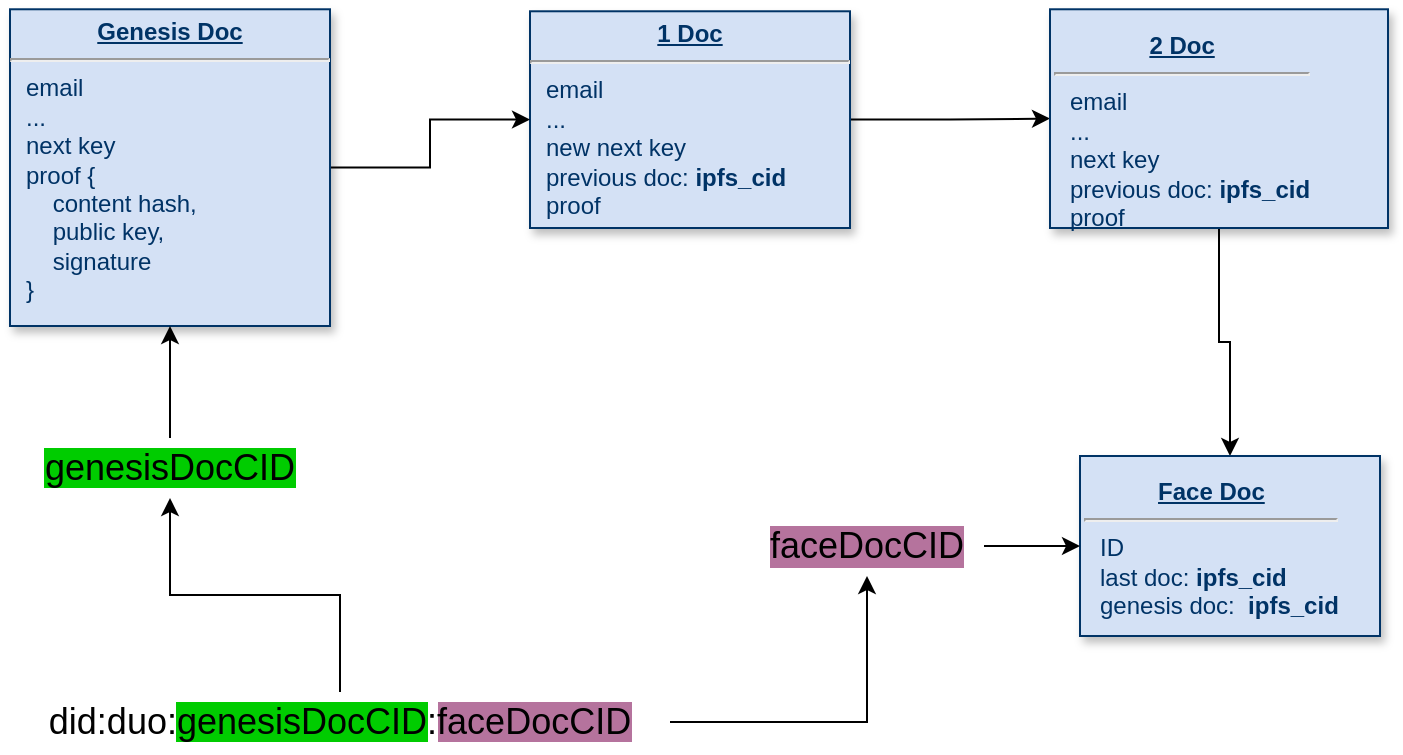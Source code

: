 <mxfile version="23.1.2" type="github">
  <diagram name="Page-1" id="efa7a0a1-bf9b-a30e-e6df-94a7791c09e9">
    <mxGraphModel dx="891" dy="502" grid="0" gridSize="10" guides="1" tooltips="1" connect="1" arrows="1" fold="1" page="1" pageScale="1" pageWidth="826" pageHeight="1169" background="none" math="0" shadow="0">
      <root>
        <mxCell id="0" />
        <mxCell id="1" parent="0" />
        <mxCell id="hZL0gsx_3VJ-x4WJlqoH-118" value="" style="edgeStyle=orthogonalEdgeStyle;rounded=0;orthogonalLoop=1;jettySize=auto;html=1;" edge="1" parent="1" source="19" target="hZL0gsx_3VJ-x4WJlqoH-117">
          <mxGeometry relative="1" as="geometry" />
        </mxCell>
        <mxCell id="19" value="&lt;p style=&quot;margin: 0px; margin-top: 4px; text-align: center; text-decoration: underline;&quot;&gt;&lt;strong&gt;1 Doc&lt;br&gt;&lt;/strong&gt;&lt;/p&gt;&lt;hr&gt;&lt;p style=&quot;margin: 0px; margin-left: 8px;&quot;&gt;email&lt;/p&gt;&lt;p style=&quot;margin: 0px; margin-left: 8px;&quot;&gt;...&lt;br&gt;&lt;/p&gt;&lt;p style=&quot;margin: 0px; margin-left: 8px;&quot;&gt;new next key&lt;/p&gt;&lt;p style=&quot;margin: 0px; margin-left: 8px;&quot;&gt;previous doc: &lt;b&gt;ipfs_cid&lt;/b&gt;&lt;br&gt;&lt;/p&gt;&lt;p style=&quot;margin: 0px; margin-left: 8px;&quot;&gt;proof&lt;br&gt;&lt;/p&gt;" style="verticalAlign=top;align=left;overflow=fill;fontSize=12;fontFamily=Helvetica;html=1;strokeColor=#003366;shadow=1;fillColor=#D4E1F5;fontColor=#003366" parent="1" vertex="1">
          <mxGeometry x="300" y="27.64" width="160" height="108.36" as="geometry" />
        </mxCell>
        <mxCell id="hZL0gsx_3VJ-x4WJlqoH-114" value="" style="edgeStyle=orthogonalEdgeStyle;rounded=0;orthogonalLoop=1;jettySize=auto;html=1;" edge="1" parent="1" source="25" target="19">
          <mxGeometry relative="1" as="geometry" />
        </mxCell>
        <mxCell id="25" value="&lt;p style=&quot;margin: 0px; margin-top: 4px; text-align: center; text-decoration: underline;&quot;&gt;&lt;strong&gt;Genesis Doc&lt;br&gt;&lt;/strong&gt;&lt;/p&gt;&lt;hr&gt;&lt;p style=&quot;margin: 0px; margin-left: 8px;&quot;&gt;email&lt;/p&gt;&lt;p style=&quot;margin: 0px; margin-left: 8px;&quot;&gt;...&lt;br&gt;&lt;/p&gt;&lt;p style=&quot;margin: 0px; margin-left: 8px;&quot;&gt;next key&lt;/p&gt;&lt;p style=&quot;margin: 0px; margin-left: 8px;&quot;&gt;proof {&lt;/p&gt;&lt;p style=&quot;margin: 0px; margin-left: 8px;&quot;&gt;&amp;nbsp;&amp;nbsp;&amp;nbsp; content hash,&lt;/p&gt;&lt;p style=&quot;margin: 0px; margin-left: 8px;&quot;&gt;&amp;nbsp;&amp;nbsp;&amp;nbsp; public key,&lt;/p&gt;&lt;p style=&quot;margin: 0px; margin-left: 8px;&quot;&gt;&amp;nbsp;&amp;nbsp;&amp;nbsp; signature&lt;br&gt;&lt;/p&gt;&lt;p style=&quot;margin: 0px; margin-left: 8px;&quot;&gt;}&lt;br&gt;&lt;/p&gt;" style="verticalAlign=top;align=left;overflow=fill;fontSize=12;fontFamily=Helvetica;html=1;strokeColor=#003366;shadow=1;fillColor=#D4E1F5;fontColor=#003366" parent="1" vertex="1">
          <mxGeometry x="40" y="26.64" width="160" height="158.36" as="geometry" />
        </mxCell>
        <mxCell id="hZL0gsx_3VJ-x4WJlqoH-120" value="" style="edgeStyle=orthogonalEdgeStyle;rounded=0;orthogonalLoop=1;jettySize=auto;html=1;" edge="1" parent="1" source="hZL0gsx_3VJ-x4WJlqoH-117" target="hZL0gsx_3VJ-x4WJlqoH-119">
          <mxGeometry relative="1" as="geometry" />
        </mxCell>
        <mxCell id="hZL0gsx_3VJ-x4WJlqoH-117" value="&lt;p style=&quot;margin: 0px; margin-top: 4px; text-align: center; text-decoration: underline;&quot;&gt;&lt;strong&gt;2 Doc&lt;br&gt;&lt;/strong&gt;&lt;/p&gt;&lt;hr&gt;&lt;p style=&quot;margin: 0px; margin-left: 8px;&quot;&gt;email&lt;/p&gt;&lt;p style=&quot;margin: 0px; margin-left: 8px;&quot;&gt;...&lt;br&gt;&lt;/p&gt;&lt;p style=&quot;margin: 0px; margin-left: 8px;&quot;&gt;next key&lt;br&gt;&lt;/p&gt;&lt;p style=&quot;margin: 0px; margin-left: 8px;&quot;&gt;previous doc: &lt;b&gt;ipfs_cid&lt;/b&gt;&lt;/p&gt;&lt;p style=&quot;margin: 0px; margin-left: 8px;&quot;&gt;proof&lt;br&gt;&lt;/p&gt;" style="whiteSpace=wrap;html=1;align=left;verticalAlign=top;fillColor=#D4E1F5;strokeColor=#003366;fontColor=#003366;shadow=1;" vertex="1" parent="1">
          <mxGeometry x="560" y="26.64" width="169" height="109.36" as="geometry" />
        </mxCell>
        <mxCell id="hZL0gsx_3VJ-x4WJlqoH-119" value="&lt;p align=&quot;center&quot; style=&quot;margin: 4px 0px 0px; text-decoration: underline;&quot;&gt;&lt;strong&gt;Face Doc&lt;br&gt;&lt;/strong&gt;&lt;/p&gt;&lt;hr align=&quot;left&quot;&gt;&lt;p align=&quot;left&quot; style=&quot;margin: 0px; margin-left: 8px;&quot;&gt;ID&lt;br&gt;&lt;/p&gt;&lt;p align=&quot;left&quot; style=&quot;margin: 0px; margin-left: 8px;&quot;&gt;last doc: &lt;b&gt;ipfs_cid&lt;/b&gt;&lt;/p&gt;&lt;p align=&quot;left&quot; style=&quot;margin: 0px; margin-left: 8px;&quot;&gt;genesis doc:&amp;nbsp; &lt;b&gt;ipfs_cid&lt;/b&gt;&lt;/p&gt;" style="whiteSpace=wrap;html=1;align=left;verticalAlign=top;fillColor=#D4E1F5;strokeColor=#003366;fontColor=#003366;shadow=1;" vertex="1" parent="1">
          <mxGeometry x="575" y="250" width="150" height="90" as="geometry" />
        </mxCell>
        <mxCell id="hZL0gsx_3VJ-x4WJlqoH-124" value="" style="edgeStyle=orthogonalEdgeStyle;rounded=0;orthogonalLoop=1;jettySize=auto;html=1;" edge="1" parent="1" source="hZL0gsx_3VJ-x4WJlqoH-122" target="hZL0gsx_3VJ-x4WJlqoH-123">
          <mxGeometry relative="1" as="geometry" />
        </mxCell>
        <mxCell id="hZL0gsx_3VJ-x4WJlqoH-128" value="" style="edgeStyle=orthogonalEdgeStyle;rounded=0;orthogonalLoop=1;jettySize=auto;html=1;" edge="1" parent="1" source="hZL0gsx_3VJ-x4WJlqoH-122" target="hZL0gsx_3VJ-x4WJlqoH-127">
          <mxGeometry relative="1" as="geometry" />
        </mxCell>
        <mxCell id="hZL0gsx_3VJ-x4WJlqoH-122" value="&lt;div style=&quot;font-size: 18px;&quot;&gt;did:duo:&lt;span data-darkreader-inline-bgcolor=&quot;&quot; style=&quot;background-color: rgb(0, 204, 0); --darkreader-inline-bgcolor: #00a300;&quot;&gt;genesisDocCID&lt;/span&gt;:&lt;span data-darkreader-inline-bgcolor=&quot;&quot; style=&quot;background-color: rgb(181, 115, 157); --darkreader-inline-bgcolor: #753e61;&quot;&gt;faceDocCID&lt;/span&gt;&lt;/div&gt;" style="text;html=1;strokeColor=none;fillColor=none;align=center;verticalAlign=middle;whiteSpace=wrap;rounded=0;fontSize=18;" vertex="1" parent="1">
          <mxGeometry x="40" y="368" width="330" height="30" as="geometry" />
        </mxCell>
        <mxCell id="hZL0gsx_3VJ-x4WJlqoH-132" value="" style="edgeStyle=orthogonalEdgeStyle;rounded=0;orthogonalLoop=1;jettySize=auto;html=1;" edge="1" parent="1" source="hZL0gsx_3VJ-x4WJlqoH-123" target="hZL0gsx_3VJ-x4WJlqoH-119">
          <mxGeometry relative="1" as="geometry" />
        </mxCell>
        <mxCell id="hZL0gsx_3VJ-x4WJlqoH-123" value="&lt;div style=&quot;font-size: 18px;&quot;&gt;faceDocCID&lt;/div&gt;" style="text;html=1;strokeColor=none;fillColor=none;align=center;verticalAlign=middle;whiteSpace=wrap;rounded=0;fontSize=18;labelBackgroundColor=#B5739D;" vertex="1" parent="1">
          <mxGeometry x="410" y="280" width="117" height="30" as="geometry" />
        </mxCell>
        <mxCell id="hZL0gsx_3VJ-x4WJlqoH-131" value="" style="edgeStyle=orthogonalEdgeStyle;rounded=0;orthogonalLoop=1;jettySize=auto;html=1;" edge="1" parent="1" source="hZL0gsx_3VJ-x4WJlqoH-127" target="25">
          <mxGeometry relative="1" as="geometry" />
        </mxCell>
        <mxCell id="hZL0gsx_3VJ-x4WJlqoH-127" value="&lt;div style=&quot;font-size: 18px;&quot;&gt;&lt;span data-darkreader-inline-bgcolor=&quot;&quot; style=&quot;background-color: rgb(0, 204, 0); --darkreader-inline-bgcolor: #00a300;&quot;&gt;genesisDocCID&lt;/span&gt;&lt;/div&gt;" style="text;html=1;strokeColor=none;fillColor=none;align=center;verticalAlign=middle;whiteSpace=wrap;rounded=0;fontSize=18;" vertex="1" parent="1">
          <mxGeometry x="54" y="241" width="132" height="30" as="geometry" />
        </mxCell>
      </root>
    </mxGraphModel>
  </diagram>
</mxfile>

